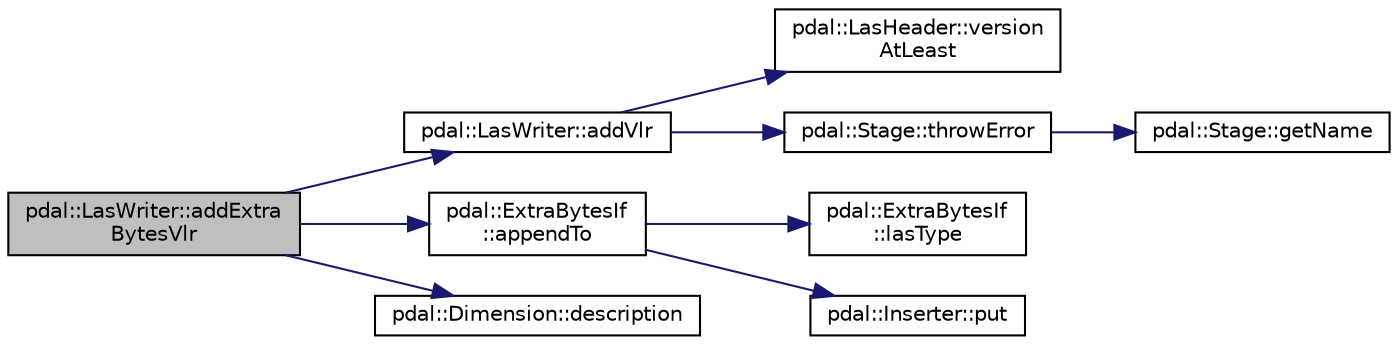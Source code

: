 digraph "pdal::LasWriter::addExtraBytesVlr"
{
  edge [fontname="Helvetica",fontsize="10",labelfontname="Helvetica",labelfontsize="10"];
  node [fontname="Helvetica",fontsize="10",shape=record];
  rankdir="LR";
  Node1 [label="pdal::LasWriter::addExtra\lBytesVlr",height=0.2,width=0.4,color="black", fillcolor="grey75", style="filled", fontcolor="black"];
  Node1 -> Node2 [color="midnightblue",fontsize="10",style="solid",fontname="Helvetica"];
  Node2 [label="pdal::LasWriter::addVlr",height=0.2,width=0.4,color="black", fillcolor="white", style="filled",URL="$classpdal_1_1LasWriter.html#aee3405138c851c3ffc662e591a2bfece"];
  Node2 -> Node3 [color="midnightblue",fontsize="10",style="solid",fontname="Helvetica"];
  Node3 [label="pdal::LasHeader::version\lAtLeast",height=0.2,width=0.4,color="black", fillcolor="white", style="filled",URL="$classpdal_1_1LasHeader.html#ace5a26c0b9358ad59ab8b5ae629ffb3f"];
  Node2 -> Node4 [color="midnightblue",fontsize="10",style="solid",fontname="Helvetica"];
  Node4 [label="pdal::Stage::throwError",height=0.2,width=0.4,color="black", fillcolor="white", style="filled",URL="$classpdal_1_1Stage.html#abdbd1176da12dfd882d931a43290797f"];
  Node4 -> Node5 [color="midnightblue",fontsize="10",style="solid",fontname="Helvetica"];
  Node5 [label="pdal::Stage::getName",height=0.2,width=0.4,color="black", fillcolor="white", style="filled",URL="$classpdal_1_1Stage.html#a6c81d6fbbac17ebe4cd63806916cc750"];
  Node1 -> Node6 [color="midnightblue",fontsize="10",style="solid",fontname="Helvetica"];
  Node6 [label="pdal::ExtraBytesIf\l::appendTo",height=0.2,width=0.4,color="black", fillcolor="white", style="filled",URL="$classpdal_1_1ExtraBytesIf.html#a002a974b053c1aa71335a77d1556abd2"];
  Node6 -> Node7 [color="midnightblue",fontsize="10",style="solid",fontname="Helvetica"];
  Node7 [label="pdal::ExtraBytesIf\l::lasType",height=0.2,width=0.4,color="black", fillcolor="white", style="filled",URL="$classpdal_1_1ExtraBytesIf.html#a225512655c5e100f157805765520bbdc"];
  Node6 -> Node8 [color="midnightblue",fontsize="10",style="solid",fontname="Helvetica"];
  Node8 [label="pdal::Inserter::put",height=0.2,width=0.4,color="black", fillcolor="white", style="filled",URL="$classpdal_1_1Inserter.html#aa9126abc68b00cfb9ccf2b2399df997e"];
  Node1 -> Node9 [color="midnightblue",fontsize="10",style="solid",fontname="Helvetica"];
  Node9 [label="pdal::Dimension::description",height=0.2,width=0.4,color="black", fillcolor="white", style="filled",URL="$namespacepdal_1_1Dimension.html#a4041a0eeee0ca503caad91db24affa0e"];
}
